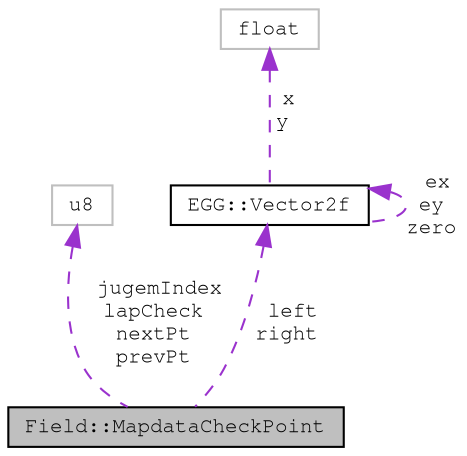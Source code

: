 digraph "Field::MapdataCheckPoint"
{
 // LATEX_PDF_SIZE
  edge [fontname="FreeMono",fontsize="10",labelfontname="FreeMono",labelfontsize="10"];
  node [fontname="FreeMono",fontsize="10",shape=record];
  Node1 [label="Field::MapdataCheckPoint",height=0.2,width=0.4,color="black", fillcolor="grey75", style="filled", fontcolor="black",tooltip=" "];
  Node2 -> Node1 [dir="back",color="darkorchid3",fontsize="10",style="dashed",label=" jugemIndex\nlapCheck\nnextPt\nprevPt" ,fontname="FreeMono"];
  Node2 [label="u8",height=0.2,width=0.4,color="grey75", fillcolor="white", style="filled",tooltip=" "];
  Node3 -> Node1 [dir="back",color="darkorchid3",fontsize="10",style="dashed",label=" left\nright" ,fontname="FreeMono"];
  Node3 [label="EGG::Vector2f",height=0.2,width=0.4,color="black", fillcolor="white", style="filled",URL="$struct_e_g_g_1_1_vector2f.html",tooltip=" "];
  Node4 -> Node3 [dir="back",color="darkorchid3",fontsize="10",style="dashed",label=" x\ny" ,fontname="FreeMono"];
  Node4 [label="float",height=0.2,width=0.4,color="grey75", fillcolor="white", style="filled",tooltip=" "];
  Node3 -> Node3 [dir="back",color="darkorchid3",fontsize="10",style="dashed",label=" ex\ney\nzero" ,fontname="FreeMono"];
}
